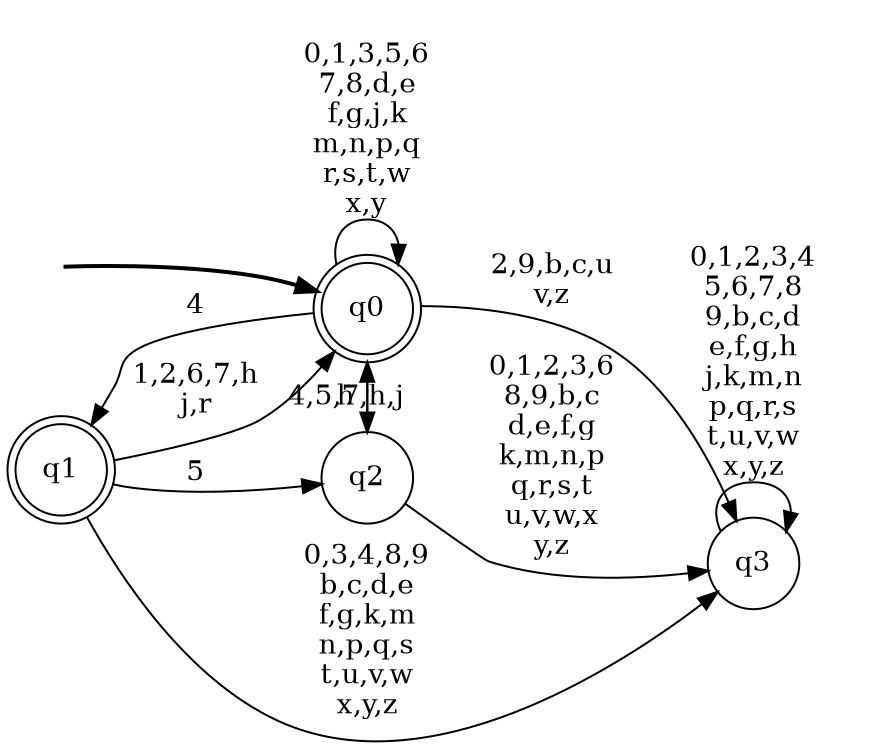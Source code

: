 digraph BlueStar {
__start0 [style = invis, shape = none, label = "", width = 0, height = 0];

rankdir=LR;
size="8,5";

s0 [style="rounded,filled", color="black", fillcolor="white" shape="doublecircle", label="q0"];
s1 [style="rounded,filled", color="black", fillcolor="white" shape="doublecircle", label="q1"];
s2 [style="filled", color="black", fillcolor="white" shape="circle", label="q2"];
s3 [style="filled", color="black", fillcolor="white" shape="circle", label="q3"];
subgraph cluster_main { 
	graph [pad=".75", ranksep="0.15", nodesep="0.15"];
	 style=invis; 
	__start0 -> s0 [penwidth=2];
}
s0 -> s0 [label="0,1,3,5,6\n7,8,d,e\nf,g,j,k\nm,n,p,q\nr,s,t,w\nx,y"];
s0 -> s1 [label="4"];
s0 -> s2 [label="h"];
s0 -> s3 [label="2,9,b,c,u\nv,z"];
s1 -> s0 [label="1,2,6,7,h\nj,r"];
s1 -> s2 [label="5"];
s1 -> s3 [label="0,3,4,8,9\nb,c,d,e\nf,g,k,m\nn,p,q,s\nt,u,v,w\nx,y,z"];
s2 -> s0 [label="4,5,7,h,j"];
s2 -> s3 [label="0,1,2,3,6\n8,9,b,c\nd,e,f,g\nk,m,n,p\nq,r,s,t\nu,v,w,x\ny,z"];
s3 -> s3 [label="0,1,2,3,4\n5,6,7,8\n9,b,c,d\ne,f,g,h\nj,k,m,n\np,q,r,s\nt,u,v,w\nx,y,z"];

}